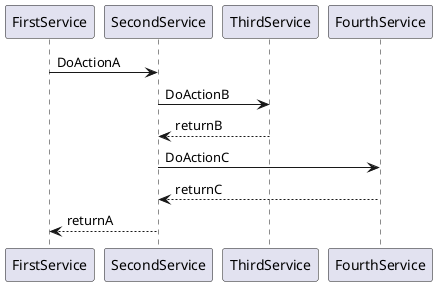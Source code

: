 @startuml The System Name

participant FirstService
participant SecondService
participant ThirdService
participant FourthService

FirstService->SecondService:DoActionA
SecondService->ThirdService:DoActionB
ThirdService-->SecondService:returnB
SecondService->FourthService:DoActionC
FourthService-->SecondService:returnC
SecondService-->FirstService:returnA

@enduml